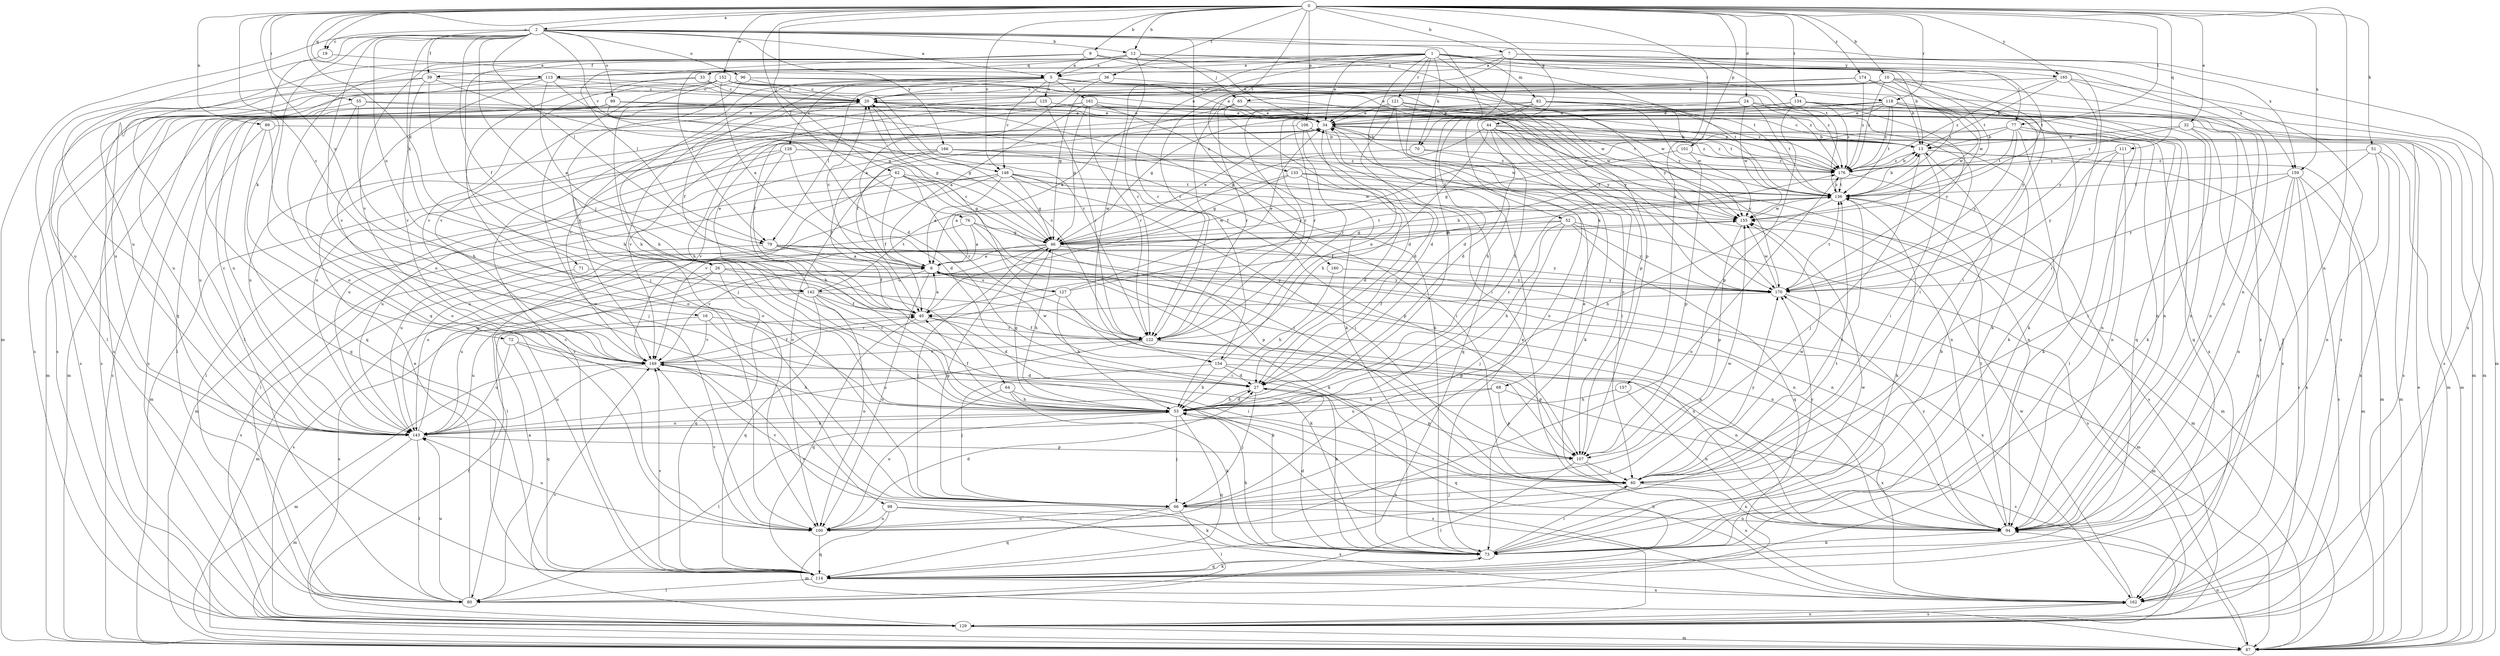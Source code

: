 strict digraph  {
0;
1;
2;
5;
6;
7;
9;
10;
12;
13;
16;
19;
20;
24;
26;
27;
32;
33;
34;
36;
39;
40;
44;
46;
51;
52;
53;
55;
60;
62;
64;
65;
66;
68;
70;
71;
72;
73;
76;
77;
79;
80;
82;
87;
89;
94;
96;
98;
99;
100;
101;
106;
107;
111;
113;
114;
118;
121;
122;
125;
126;
127;
129;
133;
134;
136;
142;
143;
148;
149;
152;
154;
155;
157;
159;
160;
161;
162;
165;
166;
170;
174;
176;
0 -> 2  [label=a];
0 -> 7  [label=b];
0 -> 9  [label=b];
0 -> 10  [label=b];
0 -> 12  [label=b];
0 -> 16  [label=c];
0 -> 19  [label=c];
0 -> 24  [label=d];
0 -> 26  [label=d];
0 -> 32  [label=e];
0 -> 36  [label=f];
0 -> 44  [label=g];
0 -> 51  [label=h];
0 -> 55  [label=i];
0 -> 62  [label=j];
0 -> 76  [label=l];
0 -> 77  [label=l];
0 -> 89  [label=n];
0 -> 94  [label=n];
0 -> 101  [label=p];
0 -> 106  [label=p];
0 -> 111  [label=q];
0 -> 113  [label=q];
0 -> 118  [label=r];
0 -> 133  [label=t];
0 -> 134  [label=t];
0 -> 142  [label=u];
0 -> 148  [label=v];
0 -> 152  [label=w];
0 -> 157  [label=x];
0 -> 159  [label=x];
0 -> 165  [label=y];
0 -> 174  [label=z];
1 -> 33  [label=e];
1 -> 34  [label=e];
1 -> 39  [label=f];
1 -> 52  [label=h];
1 -> 68  [label=k];
1 -> 70  [label=k];
1 -> 77  [label=l];
1 -> 79  [label=l];
1 -> 82  [label=m];
1 -> 107  [label=p];
1 -> 118  [label=r];
1 -> 121  [label=r];
1 -> 122  [label=r];
1 -> 136  [label=t];
1 -> 154  [label=w];
1 -> 159  [label=x];
1 -> 165  [label=y];
2 -> 5  [label=a];
2 -> 12  [label=b];
2 -> 19  [label=c];
2 -> 39  [label=f];
2 -> 40  [label=f];
2 -> 64  [label=j];
2 -> 70  [label=k];
2 -> 71  [label=k];
2 -> 72  [label=k];
2 -> 79  [label=l];
2 -> 87  [label=m];
2 -> 96  [label=o];
2 -> 98  [label=o];
2 -> 99  [label=o];
2 -> 100  [label=o];
2 -> 136  [label=t];
2 -> 142  [label=u];
2 -> 148  [label=v];
2 -> 159  [label=x];
2 -> 160  [label=x];
2 -> 166  [label=y];
5 -> 20  [label=c];
5 -> 34  [label=e];
5 -> 40  [label=f];
5 -> 53  [label=h];
5 -> 79  [label=l];
5 -> 107  [label=p];
5 -> 125  [label=s];
5 -> 126  [label=s];
5 -> 148  [label=v];
5 -> 149  [label=v];
5 -> 161  [label=x];
5 -> 162  [label=x];
5 -> 176  [label=z];
6 -> 20  [label=c];
6 -> 94  [label=n];
6 -> 100  [label=o];
6 -> 127  [label=s];
6 -> 142  [label=u];
6 -> 154  [label=w];
6 -> 170  [label=y];
7 -> 5  [label=a];
7 -> 53  [label=h];
7 -> 60  [label=i];
7 -> 113  [label=q];
7 -> 122  [label=r];
7 -> 136  [label=t];
7 -> 162  [label=x];
9 -> 5  [label=a];
9 -> 34  [label=e];
9 -> 79  [label=l];
9 -> 94  [label=n];
9 -> 143  [label=u];
9 -> 149  [label=v];
9 -> 170  [label=y];
10 -> 46  [label=g];
10 -> 60  [label=i];
10 -> 65  [label=j];
10 -> 94  [label=n];
10 -> 136  [label=t];
10 -> 149  [label=v];
10 -> 154  [label=w];
10 -> 170  [label=y];
10 -> 176  [label=z];
12 -> 5  [label=a];
12 -> 13  [label=b];
12 -> 65  [label=j];
12 -> 66  [label=j];
12 -> 113  [label=q];
12 -> 114  [label=q];
12 -> 122  [label=r];
12 -> 136  [label=t];
13 -> 20  [label=c];
13 -> 60  [label=i];
13 -> 66  [label=j];
13 -> 87  [label=m];
13 -> 129  [label=s];
13 -> 176  [label=z];
16 -> 73  [label=k];
16 -> 122  [label=r];
16 -> 143  [label=u];
16 -> 149  [label=v];
19 -> 5  [label=a];
19 -> 114  [label=q];
20 -> 34  [label=e];
20 -> 46  [label=g];
20 -> 73  [label=k];
20 -> 87  [label=m];
20 -> 100  [label=o];
24 -> 34  [label=e];
24 -> 73  [label=k];
24 -> 80  [label=l];
24 -> 94  [label=n];
24 -> 136  [label=t];
24 -> 155  [label=w];
26 -> 60  [label=i];
26 -> 114  [label=q];
26 -> 129  [label=s];
26 -> 143  [label=u];
26 -> 162  [label=x];
26 -> 170  [label=y];
27 -> 53  [label=h];
27 -> 66  [label=j];
27 -> 107  [label=p];
27 -> 114  [label=q];
32 -> 13  [label=b];
32 -> 73  [label=k];
32 -> 129  [label=s];
32 -> 162  [label=x];
32 -> 176  [label=z];
33 -> 20  [label=c];
33 -> 80  [label=l];
33 -> 100  [label=o];
33 -> 122  [label=r];
34 -> 13  [label=b];
34 -> 94  [label=n];
34 -> 114  [label=q];
34 -> 143  [label=u];
34 -> 155  [label=w];
34 -> 176  [label=z];
36 -> 6  [label=a];
36 -> 20  [label=c];
36 -> 155  [label=w];
39 -> 20  [label=c];
39 -> 27  [label=d];
39 -> 53  [label=h];
39 -> 129  [label=s];
39 -> 143  [label=u];
39 -> 149  [label=v];
40 -> 6  [label=a];
40 -> 27  [label=d];
40 -> 114  [label=q];
40 -> 122  [label=r];
44 -> 13  [label=b];
44 -> 27  [label=d];
44 -> 46  [label=g];
44 -> 53  [label=h];
44 -> 73  [label=k];
44 -> 107  [label=p];
44 -> 170  [label=y];
44 -> 176  [label=z];
46 -> 6  [label=a];
46 -> 34  [label=e];
46 -> 53  [label=h];
46 -> 66  [label=j];
46 -> 87  [label=m];
46 -> 94  [label=n];
46 -> 136  [label=t];
46 -> 143  [label=u];
46 -> 149  [label=v];
51 -> 60  [label=i];
51 -> 87  [label=m];
51 -> 94  [label=n];
51 -> 162  [label=x];
51 -> 176  [label=z];
52 -> 46  [label=g];
52 -> 53  [label=h];
52 -> 66  [label=j];
52 -> 80  [label=l];
52 -> 114  [label=q];
52 -> 129  [label=s];
52 -> 170  [label=y];
53 -> 27  [label=d];
53 -> 40  [label=f];
53 -> 46  [label=g];
53 -> 66  [label=j];
53 -> 80  [label=l];
53 -> 114  [label=q];
53 -> 129  [label=s];
53 -> 143  [label=u];
53 -> 176  [label=z];
55 -> 34  [label=e];
55 -> 53  [label=h];
55 -> 94  [label=n];
55 -> 100  [label=o];
55 -> 129  [label=s];
60 -> 34  [label=e];
60 -> 66  [label=j];
60 -> 94  [label=n];
60 -> 136  [label=t];
60 -> 155  [label=w];
60 -> 170  [label=y];
62 -> 40  [label=f];
62 -> 46  [label=g];
62 -> 60  [label=i];
62 -> 122  [label=r];
62 -> 136  [label=t];
62 -> 143  [label=u];
62 -> 149  [label=v];
64 -> 53  [label=h];
64 -> 73  [label=k];
64 -> 100  [label=o];
64 -> 162  [label=x];
65 -> 6  [label=a];
65 -> 27  [label=d];
65 -> 34  [label=e];
65 -> 60  [label=i];
65 -> 122  [label=r];
66 -> 46  [label=g];
66 -> 80  [label=l];
66 -> 94  [label=n];
66 -> 100  [label=o];
66 -> 114  [label=q];
66 -> 149  [label=v];
66 -> 155  [label=w];
66 -> 170  [label=y];
68 -> 53  [label=h];
68 -> 107  [label=p];
68 -> 129  [label=s];
68 -> 143  [label=u];
70 -> 60  [label=i];
70 -> 100  [label=o];
70 -> 176  [label=z];
71 -> 87  [label=m];
71 -> 170  [label=y];
72 -> 60  [label=i];
72 -> 114  [label=q];
72 -> 143  [label=u];
72 -> 149  [label=v];
73 -> 13  [label=b];
73 -> 27  [label=d];
73 -> 34  [label=e];
73 -> 53  [label=h];
73 -> 60  [label=i];
73 -> 114  [label=q];
73 -> 149  [label=v];
73 -> 155  [label=w];
76 -> 6  [label=a];
76 -> 46  [label=g];
76 -> 73  [label=k];
76 -> 107  [label=p];
76 -> 143  [label=u];
77 -> 13  [label=b];
77 -> 40  [label=f];
77 -> 73  [label=k];
77 -> 80  [label=l];
77 -> 87  [label=m];
77 -> 136  [label=t];
77 -> 143  [label=u];
77 -> 170  [label=y];
79 -> 6  [label=a];
79 -> 40  [label=f];
79 -> 94  [label=n];
79 -> 129  [label=s];
79 -> 170  [label=y];
80 -> 6  [label=a];
80 -> 34  [label=e];
80 -> 143  [label=u];
82 -> 27  [label=d];
82 -> 34  [label=e];
82 -> 40  [label=f];
82 -> 53  [label=h];
82 -> 114  [label=q];
82 -> 136  [label=t];
82 -> 155  [label=w];
82 -> 176  [label=z];
87 -> 20  [label=c];
87 -> 34  [label=e];
87 -> 94  [label=n];
89 -> 13  [label=b];
89 -> 66  [label=j];
89 -> 114  [label=q];
89 -> 143  [label=u];
94 -> 6  [label=a];
94 -> 73  [label=k];
94 -> 136  [label=t];
94 -> 170  [label=y];
96 -> 20  [label=c];
96 -> 66  [label=j];
96 -> 129  [label=s];
96 -> 136  [label=t];
96 -> 170  [label=y];
98 -> 73  [label=k];
98 -> 87  [label=m];
98 -> 100  [label=o];
98 -> 162  [label=x];
99 -> 34  [label=e];
99 -> 46  [label=g];
99 -> 60  [label=i];
99 -> 114  [label=q];
99 -> 129  [label=s];
99 -> 136  [label=t];
99 -> 143  [label=u];
100 -> 27  [label=d];
100 -> 114  [label=q];
100 -> 136  [label=t];
100 -> 143  [label=u];
100 -> 149  [label=v];
101 -> 46  [label=g];
101 -> 107  [label=p];
101 -> 176  [label=z];
106 -> 13  [label=b];
106 -> 27  [label=d];
106 -> 87  [label=m];
106 -> 122  [label=r];
106 -> 149  [label=v];
107 -> 60  [label=i];
107 -> 80  [label=l];
107 -> 162  [label=x];
111 -> 73  [label=k];
111 -> 94  [label=n];
111 -> 170  [label=y];
111 -> 176  [label=z];
113 -> 6  [label=a];
113 -> 20  [label=c];
113 -> 34  [label=e];
113 -> 46  [label=g];
113 -> 80  [label=l];
113 -> 143  [label=u];
113 -> 149  [label=v];
114 -> 20  [label=c];
114 -> 73  [label=k];
114 -> 80  [label=l];
114 -> 149  [label=v];
114 -> 162  [label=x];
118 -> 34  [label=e];
118 -> 46  [label=g];
118 -> 53  [label=h];
118 -> 73  [label=k];
118 -> 87  [label=m];
118 -> 94  [label=n];
118 -> 122  [label=r];
118 -> 136  [label=t];
118 -> 143  [label=u];
118 -> 155  [label=w];
118 -> 176  [label=z];
121 -> 27  [label=d];
121 -> 34  [label=e];
121 -> 100  [label=o];
121 -> 122  [label=r];
121 -> 129  [label=s];
121 -> 155  [label=w];
121 -> 176  [label=z];
122 -> 20  [label=c];
122 -> 40  [label=f];
122 -> 94  [label=n];
122 -> 107  [label=p];
122 -> 143  [label=u];
122 -> 149  [label=v];
125 -> 34  [label=e];
125 -> 53  [label=h];
125 -> 87  [label=m];
125 -> 122  [label=r];
125 -> 155  [label=w];
126 -> 27  [label=d];
126 -> 53  [label=h];
126 -> 87  [label=m];
126 -> 94  [label=n];
126 -> 143  [label=u];
126 -> 176  [label=z];
127 -> 13  [label=b];
127 -> 20  [label=c];
127 -> 34  [label=e];
127 -> 53  [label=h];
127 -> 107  [label=p];
127 -> 149  [label=v];
129 -> 40  [label=f];
129 -> 87  [label=m];
129 -> 149  [label=v];
129 -> 162  [label=x];
133 -> 6  [label=a];
133 -> 27  [label=d];
133 -> 46  [label=g];
133 -> 87  [label=m];
133 -> 136  [label=t];
134 -> 34  [label=e];
134 -> 40  [label=f];
134 -> 87  [label=m];
134 -> 107  [label=p];
134 -> 114  [label=q];
134 -> 122  [label=r];
134 -> 170  [label=y];
134 -> 176  [label=z];
136 -> 13  [label=b];
136 -> 40  [label=f];
136 -> 53  [label=h];
136 -> 73  [label=k];
136 -> 87  [label=m];
136 -> 155  [label=w];
136 -> 176  [label=z];
142 -> 34  [label=e];
142 -> 40  [label=f];
142 -> 73  [label=k];
142 -> 94  [label=n];
142 -> 100  [label=o];
142 -> 114  [label=q];
142 -> 129  [label=s];
142 -> 136  [label=t];
143 -> 20  [label=c];
143 -> 53  [label=h];
143 -> 80  [label=l];
143 -> 87  [label=m];
143 -> 107  [label=p];
143 -> 155  [label=w];
148 -> 6  [label=a];
148 -> 46  [label=g];
148 -> 60  [label=i];
148 -> 80  [label=l];
148 -> 87  [label=m];
148 -> 107  [label=p];
148 -> 136  [label=t];
148 -> 143  [label=u];
148 -> 155  [label=w];
149 -> 27  [label=d];
149 -> 40  [label=f];
149 -> 53  [label=h];
149 -> 87  [label=m];
149 -> 143  [label=u];
152 -> 6  [label=a];
152 -> 20  [label=c];
152 -> 53  [label=h];
152 -> 100  [label=o];
152 -> 129  [label=s];
152 -> 149  [label=v];
152 -> 155  [label=w];
152 -> 170  [label=y];
152 -> 176  [label=z];
154 -> 27  [label=d];
154 -> 34  [label=e];
154 -> 53  [label=h];
154 -> 66  [label=j];
154 -> 73  [label=k];
154 -> 162  [label=x];
155 -> 46  [label=g];
155 -> 107  [label=p];
157 -> 53  [label=h];
157 -> 94  [label=n];
159 -> 87  [label=m];
159 -> 94  [label=n];
159 -> 114  [label=q];
159 -> 129  [label=s];
159 -> 136  [label=t];
159 -> 162  [label=x];
159 -> 170  [label=y];
160 -> 53  [label=h];
160 -> 170  [label=y];
161 -> 6  [label=a];
161 -> 34  [label=e];
161 -> 46  [label=g];
161 -> 73  [label=k];
161 -> 94  [label=n];
161 -> 122  [label=r];
161 -> 129  [label=s];
161 -> 149  [label=v];
161 -> 162  [label=x];
162 -> 53  [label=h];
162 -> 129  [label=s];
162 -> 155  [label=w];
165 -> 13  [label=b];
165 -> 20  [label=c];
165 -> 87  [label=m];
165 -> 162  [label=x];
165 -> 170  [label=y];
165 -> 176  [label=z];
166 -> 40  [label=f];
166 -> 60  [label=i];
166 -> 80  [label=l];
166 -> 94  [label=n];
166 -> 149  [label=v];
166 -> 176  [label=z];
170 -> 40  [label=f];
170 -> 87  [label=m];
170 -> 136  [label=t];
170 -> 155  [label=w];
174 -> 13  [label=b];
174 -> 20  [label=c];
174 -> 34  [label=e];
174 -> 155  [label=w];
174 -> 176  [label=z];
176 -> 13  [label=b];
176 -> 20  [label=c];
176 -> 100  [label=o];
176 -> 129  [label=s];
176 -> 136  [label=t];
}
